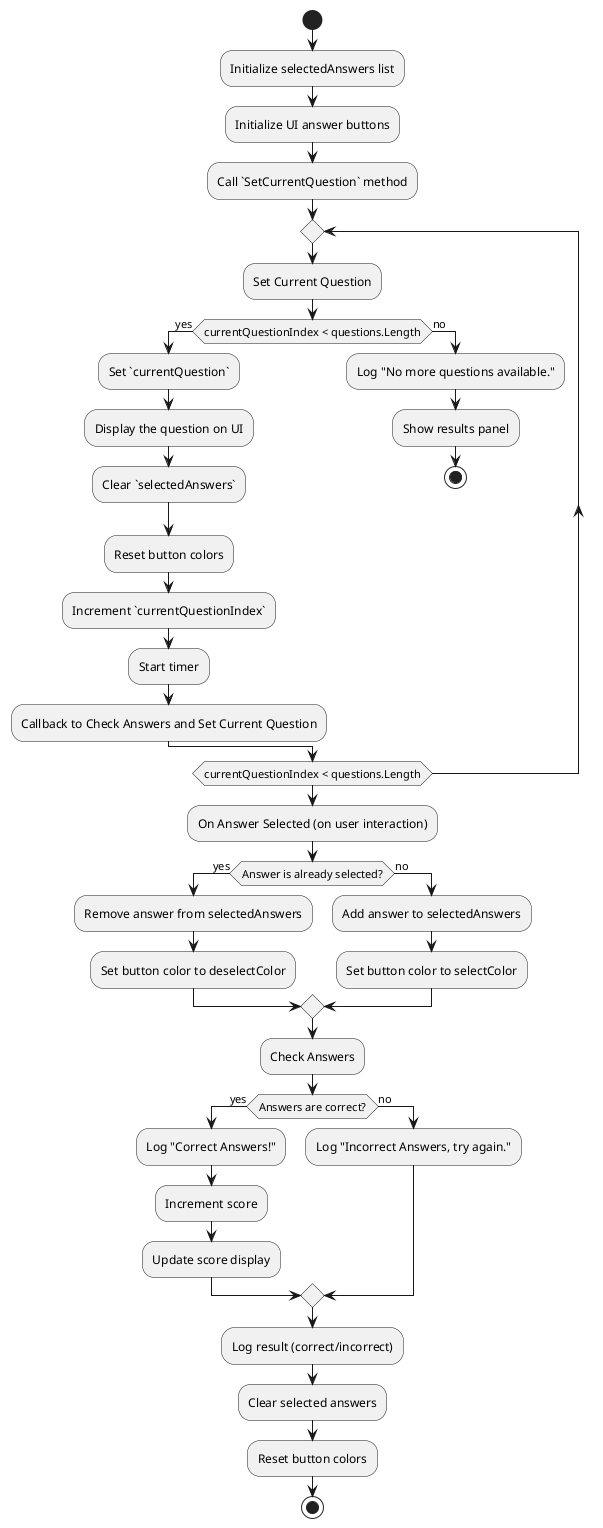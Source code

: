 @startuml "quiz (activity diagram)"
start

:Initialize selectedAnswers list;
:Initialize UI answer buttons;
:Call `SetCurrentQuestion` method;

repeat
    :Set Current Question;
    if (currentQuestionIndex < questions.Length) then (yes)
        :Set `currentQuestion`;
        :Display the question on UI;
        :Clear `selectedAnswers`;
        :Reset button colors;
        :Increment `currentQuestionIndex`;
        :Start timer;
        :Callback to Check Answers and Set Current Question;
    else (no)
        :Log "No more questions available.";
        :Show results panel;
        stop
    endif
repeat while (currentQuestionIndex < questions.Length)

:On Answer Selected (on user interaction);
if (Answer is already selected?) then (yes)
    :Remove answer from selectedAnswers;
    :Set button color to deselectColor;
else (no)
    :Add answer to selectedAnswers;
    :Set button color to selectColor;
endif

:Check Answers;
if (Answers are correct?) then (yes)
    :Log "Correct Answers!";
    :Increment score;
    :Update score display;
else (no)
    :Log "Incorrect Answers, try again.";
endif
:Log result (correct/incorrect);
:Clear selected answers;
:Reset button colors;

stop
@enduml
